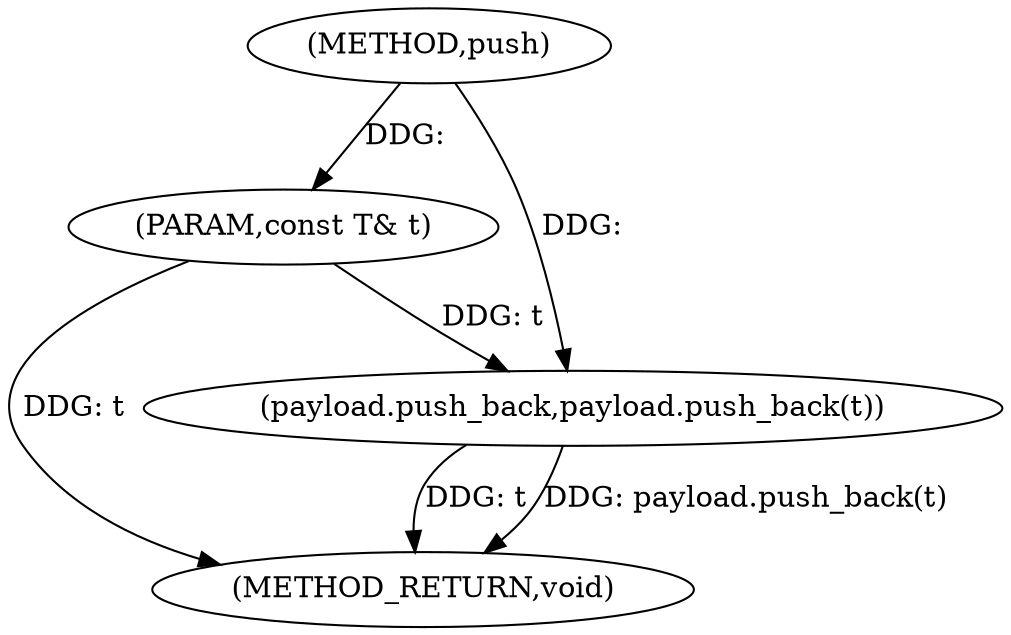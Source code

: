 digraph "push" {  
"1004257" [label = "(METHOD,push)" ]
"1004262" [label = "(METHOD_RETURN,void)" ]
"1004258" [label = "(PARAM,const T& t)" ]
"1004260" [label = "(payload.push_back,payload.push_back(t))" ]
  "1004258" -> "1004262"  [ label = "DDG: t"] 
  "1004260" -> "1004262"  [ label = "DDG: t"] 
  "1004260" -> "1004262"  [ label = "DDG: payload.push_back(t)"] 
  "1004257" -> "1004258"  [ label = "DDG: "] 
  "1004258" -> "1004260"  [ label = "DDG: t"] 
  "1004257" -> "1004260"  [ label = "DDG: "] 
}
